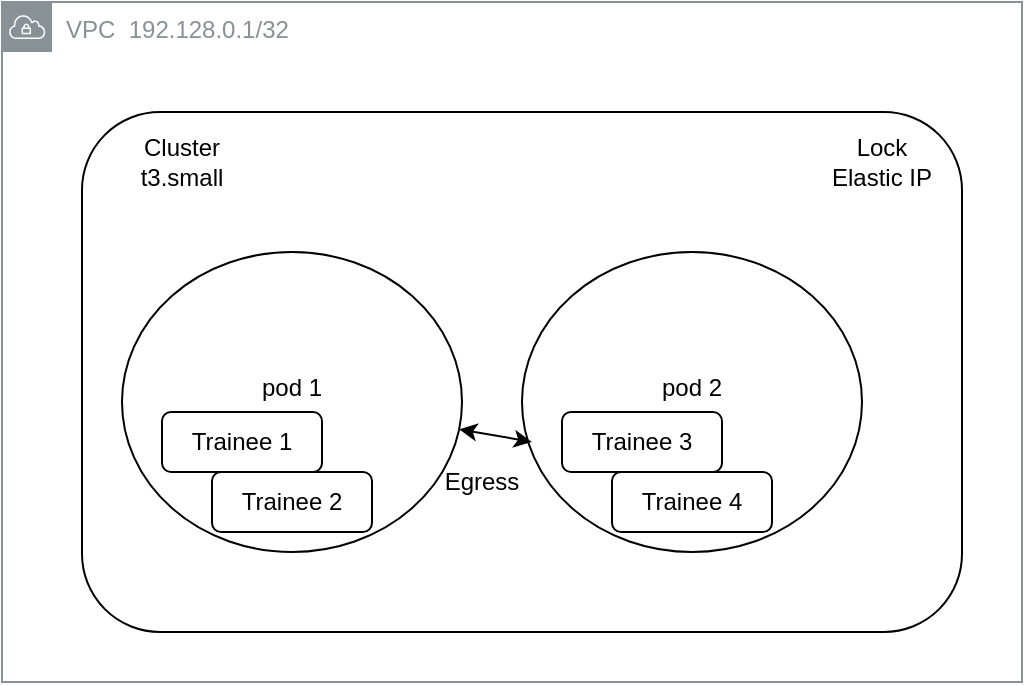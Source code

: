 <mxfile version="26.0.16">
  <diagram name="Page-1" id="h2v3XtX9sGFH9JF0lEP0">
    <mxGraphModel dx="1120" dy="561" grid="1" gridSize="10" guides="1" tooltips="1" connect="1" arrows="1" fold="1" page="1" pageScale="1" pageWidth="1400" pageHeight="850" math="0" shadow="0">
      <root>
        <mxCell id="0" />
        <mxCell id="1" parent="0" />
        <mxCell id="mqjJcqwNZK51eRfGcI_n-2" value="VPC&amp;nbsp; 192.128.0.1/32" style="sketch=0;outlineConnect=0;gradientColor=none;html=1;whiteSpace=wrap;fontSize=12;fontStyle=0;shape=mxgraph.aws4.group;grIcon=mxgraph.aws4.group_vpc;strokeColor=#879196;fillColor=none;verticalAlign=top;align=left;spacingLeft=30;fontColor=#879196;dashed=0;" vertex="1" parent="1">
          <mxGeometry x="110" y="85" width="510" height="340" as="geometry" />
        </mxCell>
        <mxCell id="mqjJcqwNZK51eRfGcI_n-3" value="" style="rounded=1;whiteSpace=wrap;html=1;" vertex="1" parent="1">
          <mxGeometry x="150" y="140" width="440" height="260" as="geometry" />
        </mxCell>
        <mxCell id="mqjJcqwNZK51eRfGcI_n-4" value="Cluster t3.small" style="text;html=1;align=center;verticalAlign=middle;whiteSpace=wrap;rounded=0;" vertex="1" parent="1">
          <mxGeometry x="170" y="150" width="60" height="30" as="geometry" />
        </mxCell>
        <mxCell id="mqjJcqwNZK51eRfGcI_n-5" value="pod 1&lt;div&gt;&lt;br&gt;&lt;/div&gt;" style="ellipse;whiteSpace=wrap;html=1;" vertex="1" parent="1">
          <mxGeometry x="170" y="210" width="170" height="150" as="geometry" />
        </mxCell>
        <mxCell id="mqjJcqwNZK51eRfGcI_n-6" value="Trainee 1" style="rounded=1;whiteSpace=wrap;html=1;" vertex="1" parent="1">
          <mxGeometry x="190" y="290" width="80" height="30" as="geometry" />
        </mxCell>
        <mxCell id="mqjJcqwNZK51eRfGcI_n-7" value="Trainee 2" style="rounded=1;whiteSpace=wrap;html=1;" vertex="1" parent="1">
          <mxGeometry x="215" y="320" width="80" height="30" as="geometry" />
        </mxCell>
        <mxCell id="mqjJcqwNZK51eRfGcI_n-8" value="pod 2&lt;div&gt;&lt;br&gt;&lt;/div&gt;" style="ellipse;whiteSpace=wrap;html=1;" vertex="1" parent="1">
          <mxGeometry x="370" y="210" width="170" height="150" as="geometry" />
        </mxCell>
        <mxCell id="mqjJcqwNZK51eRfGcI_n-9" value="Trainee 3" style="rounded=1;whiteSpace=wrap;html=1;" vertex="1" parent="1">
          <mxGeometry x="390" y="290" width="80" height="30" as="geometry" />
        </mxCell>
        <mxCell id="mqjJcqwNZK51eRfGcI_n-10" value="Trainee 4" style="rounded=1;whiteSpace=wrap;html=1;" vertex="1" parent="1">
          <mxGeometry x="415" y="320" width="80" height="30" as="geometry" />
        </mxCell>
        <mxCell id="mqjJcqwNZK51eRfGcI_n-11" value="" style="endArrow=classic;startArrow=classic;html=1;rounded=0;entryX=0.029;entryY=0.633;entryDx=0;entryDy=0;entryPerimeter=0;" edge="1" parent="1" source="mqjJcqwNZK51eRfGcI_n-5" target="mqjJcqwNZK51eRfGcI_n-8">
          <mxGeometry width="50" height="50" relative="1" as="geometry">
            <mxPoint x="530" y="340" as="sourcePoint" />
            <mxPoint x="580" y="290" as="targetPoint" />
          </mxGeometry>
        </mxCell>
        <mxCell id="mqjJcqwNZK51eRfGcI_n-12" value="Egress" style="text;html=1;align=center;verticalAlign=middle;whiteSpace=wrap;rounded=0;" vertex="1" parent="1">
          <mxGeometry x="320" y="310" width="60" height="30" as="geometry" />
        </mxCell>
        <mxCell id="mqjJcqwNZK51eRfGcI_n-13" value="Lock Elastic IP" style="text;html=1;align=center;verticalAlign=middle;whiteSpace=wrap;rounded=0;" vertex="1" parent="1">
          <mxGeometry x="520" y="150" width="60" height="30" as="geometry" />
        </mxCell>
      </root>
    </mxGraphModel>
  </diagram>
</mxfile>
